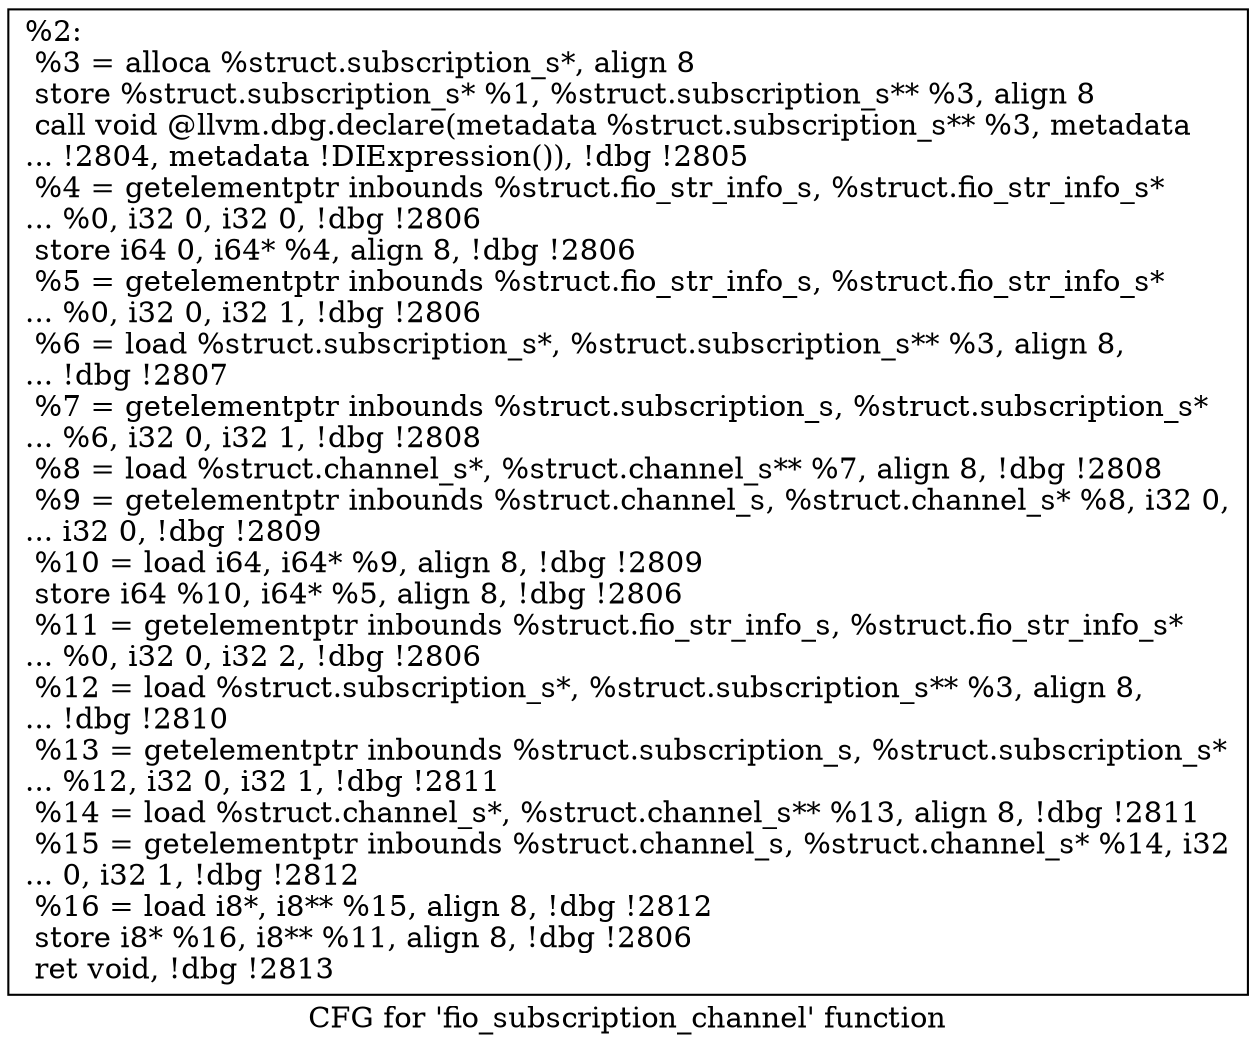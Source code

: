 digraph "CFG for 'fio_subscription_channel' function" {
	label="CFG for 'fio_subscription_channel' function";

	Node0x5568517e68d0 [shape=record,label="{%2:\l  %3 = alloca %struct.subscription_s*, align 8\l  store %struct.subscription_s* %1, %struct.subscription_s** %3, align 8\l  call void @llvm.dbg.declare(metadata %struct.subscription_s** %3, metadata\l... !2804, metadata !DIExpression()), !dbg !2805\l  %4 = getelementptr inbounds %struct.fio_str_info_s, %struct.fio_str_info_s*\l... %0, i32 0, i32 0, !dbg !2806\l  store i64 0, i64* %4, align 8, !dbg !2806\l  %5 = getelementptr inbounds %struct.fio_str_info_s, %struct.fio_str_info_s*\l... %0, i32 0, i32 1, !dbg !2806\l  %6 = load %struct.subscription_s*, %struct.subscription_s** %3, align 8,\l... !dbg !2807\l  %7 = getelementptr inbounds %struct.subscription_s, %struct.subscription_s*\l... %6, i32 0, i32 1, !dbg !2808\l  %8 = load %struct.channel_s*, %struct.channel_s** %7, align 8, !dbg !2808\l  %9 = getelementptr inbounds %struct.channel_s, %struct.channel_s* %8, i32 0,\l... i32 0, !dbg !2809\l  %10 = load i64, i64* %9, align 8, !dbg !2809\l  store i64 %10, i64* %5, align 8, !dbg !2806\l  %11 = getelementptr inbounds %struct.fio_str_info_s, %struct.fio_str_info_s*\l... %0, i32 0, i32 2, !dbg !2806\l  %12 = load %struct.subscription_s*, %struct.subscription_s** %3, align 8,\l... !dbg !2810\l  %13 = getelementptr inbounds %struct.subscription_s, %struct.subscription_s*\l... %12, i32 0, i32 1, !dbg !2811\l  %14 = load %struct.channel_s*, %struct.channel_s** %13, align 8, !dbg !2811\l  %15 = getelementptr inbounds %struct.channel_s, %struct.channel_s* %14, i32\l... 0, i32 1, !dbg !2812\l  %16 = load i8*, i8** %15, align 8, !dbg !2812\l  store i8* %16, i8** %11, align 8, !dbg !2806\l  ret void, !dbg !2813\l}"];
}
